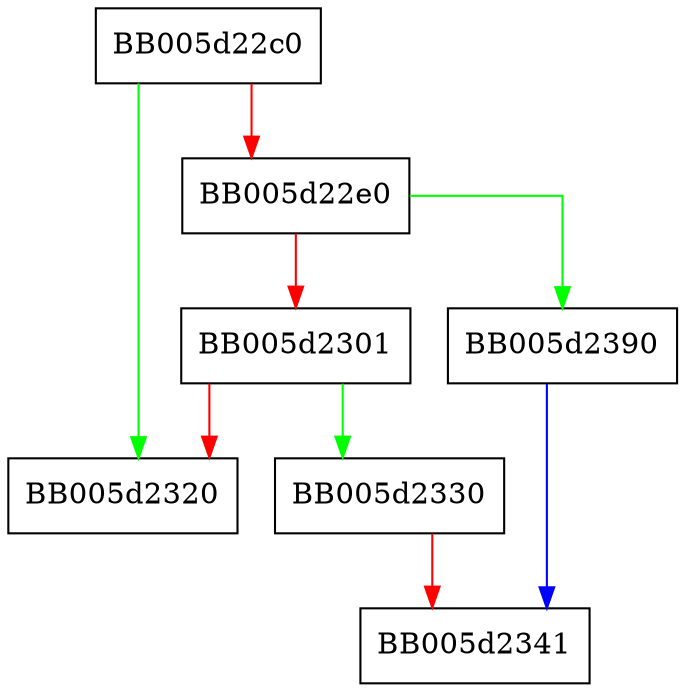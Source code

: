 digraph EVP_PKEY_new {
  node [shape="box"];
  graph [splines=ortho];
  BB005d22c0 -> BB005d2320 [color="green"];
  BB005d22c0 -> BB005d22e0 [color="red"];
  BB005d22e0 -> BB005d2390 [color="green"];
  BB005d22e0 -> BB005d2301 [color="red"];
  BB005d2301 -> BB005d2330 [color="green"];
  BB005d2301 -> BB005d2320 [color="red"];
  BB005d2330 -> BB005d2341 [color="red"];
  BB005d2390 -> BB005d2341 [color="blue"];
}